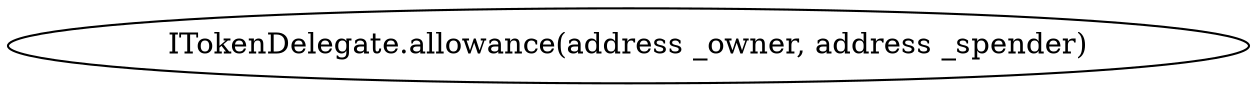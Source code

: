 digraph "" {
	graph [bb="0,0,505.22,36"];
	node [label="\N"];
	"ITokenDelegate.allowance(address _owner, address _spender)"	 [height=0.5,
		pos="252.61,18",
		width=7.0169];
}
digraph "" {
	graph [bb="0,0,505.22,36"];
	node [label="\N"];
	"ITokenDelegate.allowance(address _owner, address _spender)"	 [height=0.5,
		pos="252.61,18",
		width=7.0169];
}
digraph "" {
	graph [bb="0,0,505.22,36"];
	node [label="\N"];
	"ITokenDelegate.allowance(address _owner, address _spender)"	 [height=0.5,
		pos="252.61,18",
		width=7.0169];
}
digraph "" {
	graph [bb="0,0,505.22,36"];
	node [label="\N"];
	"ITokenDelegate.allowance(address _owner, address _spender)"	 [height=0.5,
		pos="252.61,18",
		width=7.0169];
}
digraph "" {
	graph [bb="0,0,505.22,36"];
	node [label="\N"];
	"ITokenDelegate.allowance(address _owner, address _spender)"	 [height=0.5,
		pos="252.61,18",
		width=7.0169];
}
